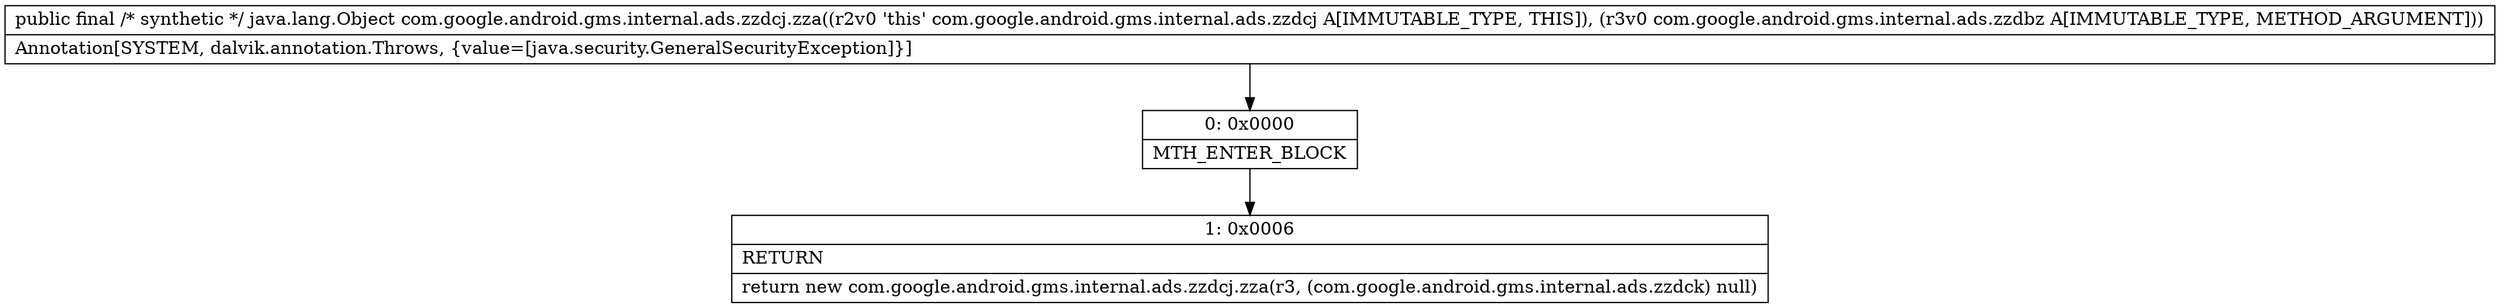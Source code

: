 digraph "CFG forcom.google.android.gms.internal.ads.zzdcj.zza(Lcom\/google\/android\/gms\/internal\/ads\/zzdbz;)Ljava\/lang\/Object;" {
Node_0 [shape=record,label="{0\:\ 0x0000|MTH_ENTER_BLOCK\l}"];
Node_1 [shape=record,label="{1\:\ 0x0006|RETURN\l|return new com.google.android.gms.internal.ads.zzdcj.zza(r3, (com.google.android.gms.internal.ads.zzdck) null)\l}"];
MethodNode[shape=record,label="{public final \/* synthetic *\/ java.lang.Object com.google.android.gms.internal.ads.zzdcj.zza((r2v0 'this' com.google.android.gms.internal.ads.zzdcj A[IMMUTABLE_TYPE, THIS]), (r3v0 com.google.android.gms.internal.ads.zzdbz A[IMMUTABLE_TYPE, METHOD_ARGUMENT]))  | Annotation[SYSTEM, dalvik.annotation.Throws, \{value=[java.security.GeneralSecurityException]\}]\l}"];
MethodNode -> Node_0;
Node_0 -> Node_1;
}

